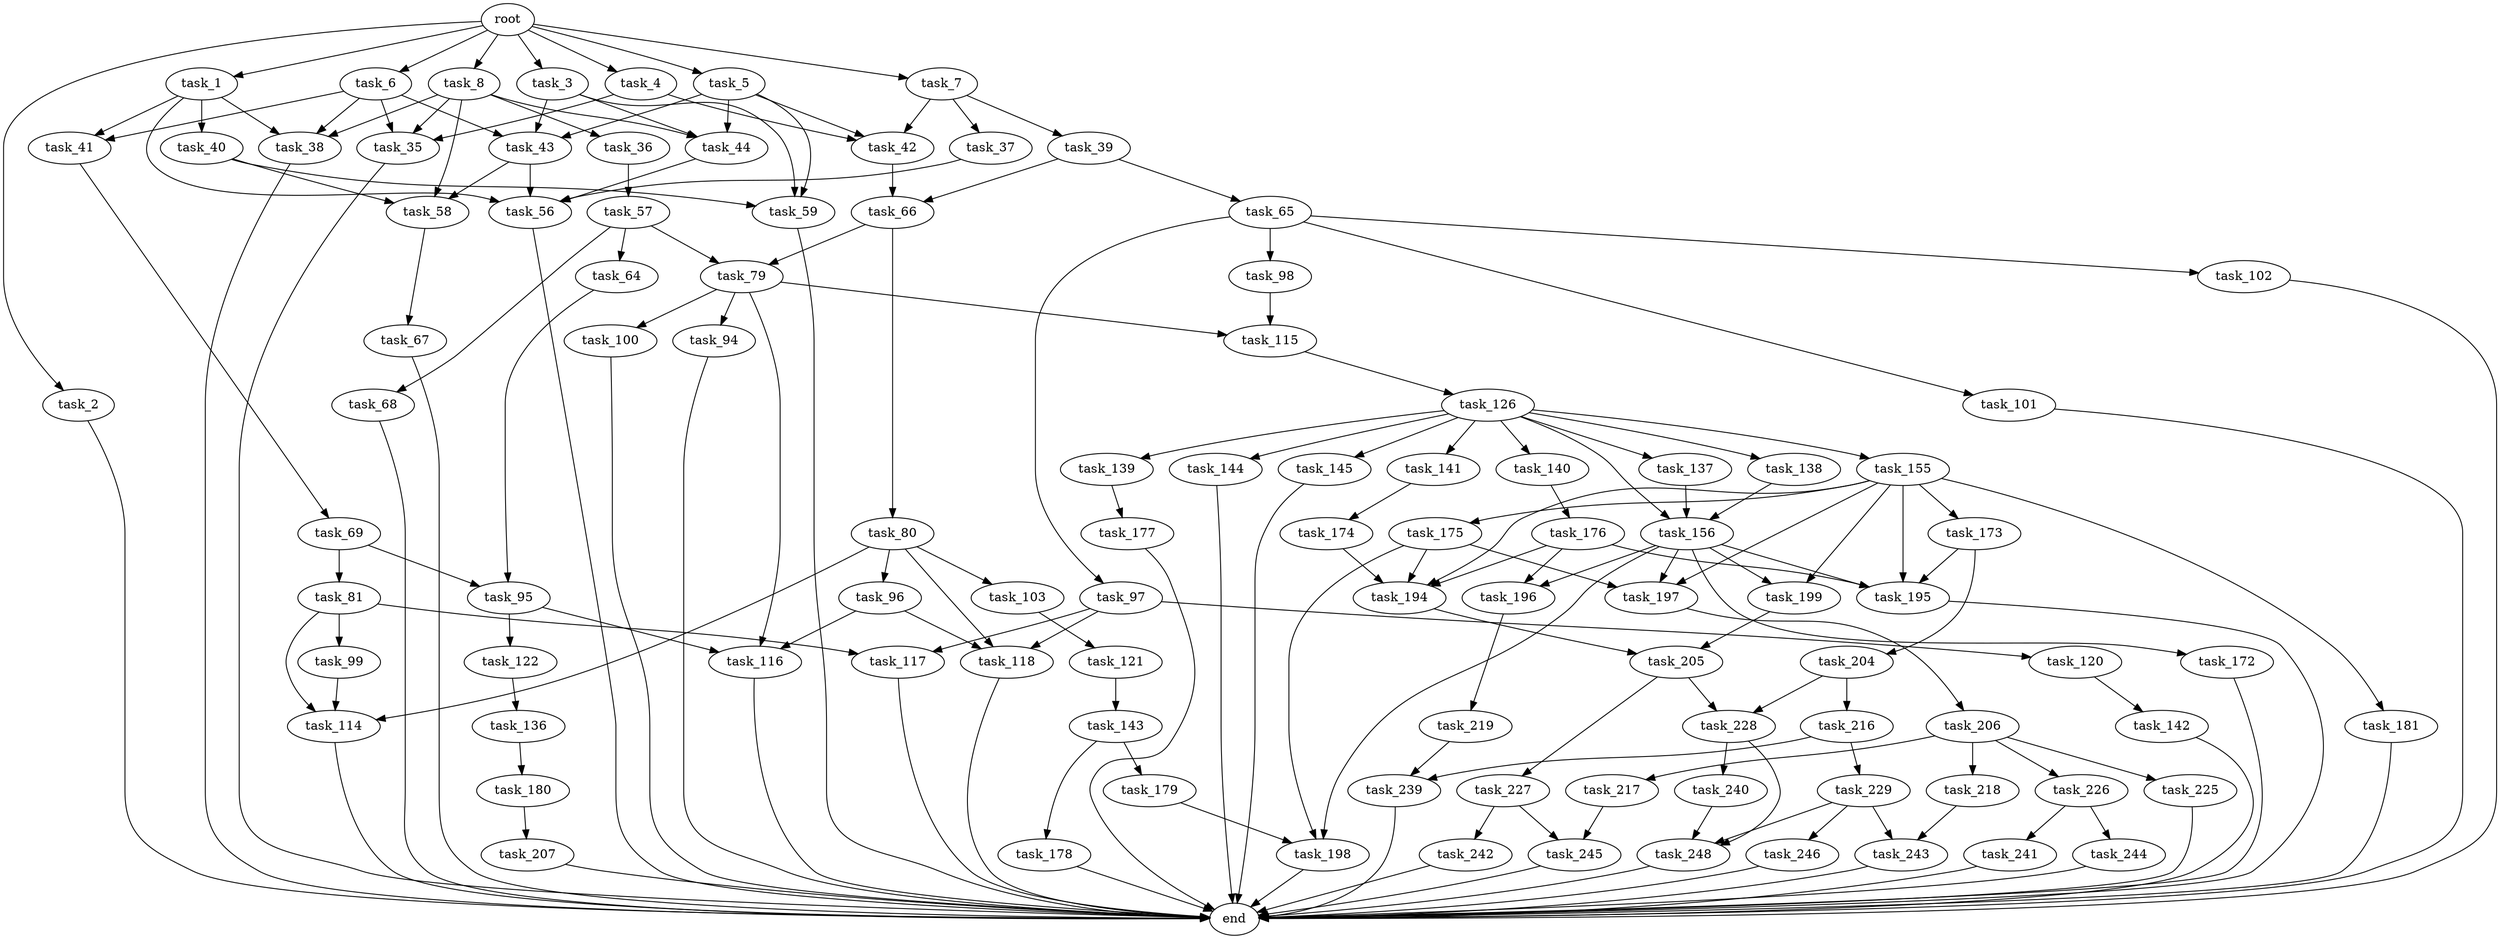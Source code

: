 digraph G {
  root [size="0.000000"];
  task_1 [size="446692090200.000000"];
  task_2 [size="68719476736.000000"];
  task_3 [size="231928233984.000000"];
  task_4 [size="40781903791.000000"];
  task_5 [size="68719476736.000000"];
  task_6 [size="38818221335.000000"];
  task_7 [size="28991029248.000000"];
  task_8 [size="8589934592.000000"];
  task_35 [size="13445793831.000000"];
  task_36 [size="13101868168.000000"];
  task_37 [size="199902112891.000000"];
  task_38 [size="1681419135.000000"];
  task_39 [size="594003108291.000000"];
  task_40 [size="9673139663.000000"];
  task_41 [size="8589934592.000000"];
  task_42 [size="42484081392.000000"];
  task_43 [size="70501886450.000000"];
  task_44 [size="16810513206.000000"];
  task_56 [size="402966512771.000000"];
  task_57 [size="1828132970.000000"];
  task_58 [size="368293445632.000000"];
  task_59 [size="192455555441.000000"];
  task_64 [size="782757789696.000000"];
  task_65 [size="134217728000.000000"];
  task_66 [size="28991029248.000000"];
  task_67 [size="782757789696.000000"];
  task_68 [size="365003342359.000000"];
  task_69 [size="46102824854.000000"];
  task_79 [size="640398882942.000000"];
  task_80 [size="1888558944.000000"];
  task_81 [size="43326869542.000000"];
  task_94 [size="21422627079.000000"];
  task_95 [size="549755813888.000000"];
  task_96 [size="396648039908.000000"];
  task_97 [size="231928233984.000000"];
  task_98 [size="328420761763.000000"];
  task_99 [size="549755813888.000000"];
  task_100 [size="549755813888.000000"];
  task_101 [size="28991029248.000000"];
  task_102 [size="28991029248.000000"];
  task_103 [size="134217728000.000000"];
  task_114 [size="13203620367.000000"];
  task_115 [size="14351870299.000000"];
  task_116 [size="28991029248.000000"];
  task_117 [size="969178313681.000000"];
  task_118 [size="40222147508.000000"];
  task_120 [size="28991029248.000000"];
  task_121 [size="1703077809.000000"];
  task_122 [size="28991029248.000000"];
  task_126 [size="17089002160.000000"];
  task_136 [size="303732235115.000000"];
  task_137 [size="368293445632.000000"];
  task_138 [size="54997176751.000000"];
  task_139 [size="368293445632.000000"];
  task_140 [size="231928233984.000000"];
  task_141 [size="1547006060.000000"];
  task_142 [size="28991029248.000000"];
  task_143 [size="134217728000.000000"];
  task_144 [size="68719476736.000000"];
  task_145 [size="11059669447.000000"];
  task_155 [size="98088011241.000000"];
  task_156 [size="2251131045.000000"];
  task_172 [size="28991029248.000000"];
  task_173 [size="738779086082.000000"];
  task_174 [size="91071907176.000000"];
  task_175 [size="73626920891.000000"];
  task_176 [size="321154864275.000000"];
  task_177 [size="549755813888.000000"];
  task_178 [size="143579752897.000000"];
  task_179 [size="13286224061.000000"];
  task_180 [size="34471733428.000000"];
  task_181 [size="134217728000.000000"];
  task_194 [size="231928233984.000000"];
  task_195 [size="68719476736.000000"];
  task_196 [size="16162649540.000000"];
  task_197 [size="4171119806.000000"];
  task_198 [size="231928233984.000000"];
  task_199 [size="549755813888.000000"];
  task_204 [size="254514232389.000000"];
  task_205 [size="26898703276.000000"];
  task_206 [size="509831820964.000000"];
  task_207 [size="12640957455.000000"];
  task_216 [size="7678045752.000000"];
  task_217 [size="558380928635.000000"];
  task_218 [size="782757789696.000000"];
  task_219 [size="3607448707.000000"];
  task_225 [size="731584310528.000000"];
  task_226 [size="36250062864.000000"];
  task_227 [size="1369245731.000000"];
  task_228 [size="385764173352.000000"];
  task_229 [size="36863491096.000000"];
  task_239 [size="2107375041.000000"];
  task_240 [size="28991029248.000000"];
  task_241 [size="3683466461.000000"];
  task_242 [size="109789070671.000000"];
  task_243 [size="146200046545.000000"];
  task_244 [size="154438097603.000000"];
  task_245 [size="5367874475.000000"];
  task_246 [size="7631516669.000000"];
  task_248 [size="335061202895.000000"];
  end [size="0.000000"];

  root -> task_1 [size="1.000000"];
  root -> task_2 [size="1.000000"];
  root -> task_3 [size="1.000000"];
  root -> task_4 [size="1.000000"];
  root -> task_5 [size="1.000000"];
  root -> task_6 [size="1.000000"];
  root -> task_7 [size="1.000000"];
  root -> task_8 [size="1.000000"];
  task_1 -> task_38 [size="536870912.000000"];
  task_1 -> task_40 [size="536870912.000000"];
  task_1 -> task_41 [size="536870912.000000"];
  task_1 -> task_56 [size="536870912.000000"];
  task_2 -> end [size="1.000000"];
  task_3 -> task_43 [size="301989888.000000"];
  task_3 -> task_44 [size="301989888.000000"];
  task_3 -> task_59 [size="301989888.000000"];
  task_4 -> task_35 [size="679477248.000000"];
  task_4 -> task_42 [size="679477248.000000"];
  task_5 -> task_42 [size="134217728.000000"];
  task_5 -> task_43 [size="134217728.000000"];
  task_5 -> task_44 [size="134217728.000000"];
  task_5 -> task_59 [size="134217728.000000"];
  task_6 -> task_35 [size="838860800.000000"];
  task_6 -> task_38 [size="838860800.000000"];
  task_6 -> task_41 [size="838860800.000000"];
  task_6 -> task_43 [size="838860800.000000"];
  task_7 -> task_37 [size="75497472.000000"];
  task_7 -> task_39 [size="75497472.000000"];
  task_7 -> task_42 [size="75497472.000000"];
  task_8 -> task_35 [size="33554432.000000"];
  task_8 -> task_36 [size="33554432.000000"];
  task_8 -> task_38 [size="33554432.000000"];
  task_8 -> task_44 [size="33554432.000000"];
  task_8 -> task_58 [size="33554432.000000"];
  task_35 -> end [size="1.000000"];
  task_36 -> task_57 [size="209715200.000000"];
  task_37 -> task_56 [size="134217728.000000"];
  task_38 -> end [size="1.000000"];
  task_39 -> task_65 [size="838860800.000000"];
  task_39 -> task_66 [size="838860800.000000"];
  task_40 -> task_58 [size="301989888.000000"];
  task_40 -> task_59 [size="301989888.000000"];
  task_41 -> task_69 [size="33554432.000000"];
  task_42 -> task_66 [size="33554432.000000"];
  task_43 -> task_56 [size="301989888.000000"];
  task_43 -> task_58 [size="301989888.000000"];
  task_44 -> task_56 [size="411041792.000000"];
  task_56 -> end [size="1.000000"];
  task_57 -> task_64 [size="33554432.000000"];
  task_57 -> task_68 [size="33554432.000000"];
  task_57 -> task_79 [size="33554432.000000"];
  task_58 -> task_67 [size="411041792.000000"];
  task_59 -> end [size="1.000000"];
  task_64 -> task_95 [size="679477248.000000"];
  task_65 -> task_97 [size="209715200.000000"];
  task_65 -> task_98 [size="209715200.000000"];
  task_65 -> task_101 [size="209715200.000000"];
  task_65 -> task_102 [size="209715200.000000"];
  task_66 -> task_79 [size="75497472.000000"];
  task_66 -> task_80 [size="75497472.000000"];
  task_67 -> end [size="1.000000"];
  task_68 -> end [size="1.000000"];
  task_69 -> task_81 [size="33554432.000000"];
  task_69 -> task_95 [size="33554432.000000"];
  task_79 -> task_94 [size="679477248.000000"];
  task_79 -> task_100 [size="679477248.000000"];
  task_79 -> task_115 [size="679477248.000000"];
  task_79 -> task_116 [size="679477248.000000"];
  task_80 -> task_96 [size="33554432.000000"];
  task_80 -> task_103 [size="33554432.000000"];
  task_80 -> task_114 [size="33554432.000000"];
  task_80 -> task_118 [size="33554432.000000"];
  task_81 -> task_99 [size="679477248.000000"];
  task_81 -> task_114 [size="679477248.000000"];
  task_81 -> task_117 [size="679477248.000000"];
  task_94 -> end [size="1.000000"];
  task_95 -> task_116 [size="536870912.000000"];
  task_95 -> task_122 [size="536870912.000000"];
  task_96 -> task_116 [size="411041792.000000"];
  task_96 -> task_118 [size="411041792.000000"];
  task_97 -> task_117 [size="301989888.000000"];
  task_97 -> task_118 [size="301989888.000000"];
  task_97 -> task_120 [size="301989888.000000"];
  task_98 -> task_115 [size="209715200.000000"];
  task_99 -> task_114 [size="536870912.000000"];
  task_100 -> end [size="1.000000"];
  task_101 -> end [size="1.000000"];
  task_102 -> end [size="1.000000"];
  task_103 -> task_121 [size="209715200.000000"];
  task_114 -> end [size="1.000000"];
  task_115 -> task_126 [size="536870912.000000"];
  task_116 -> end [size="1.000000"];
  task_117 -> end [size="1.000000"];
  task_118 -> end [size="1.000000"];
  task_120 -> task_142 [size="75497472.000000"];
  task_121 -> task_143 [size="33554432.000000"];
  task_122 -> task_136 [size="75497472.000000"];
  task_126 -> task_137 [size="838860800.000000"];
  task_126 -> task_138 [size="838860800.000000"];
  task_126 -> task_139 [size="838860800.000000"];
  task_126 -> task_140 [size="838860800.000000"];
  task_126 -> task_141 [size="838860800.000000"];
  task_126 -> task_144 [size="838860800.000000"];
  task_126 -> task_145 [size="838860800.000000"];
  task_126 -> task_155 [size="838860800.000000"];
  task_126 -> task_156 [size="838860800.000000"];
  task_136 -> task_180 [size="209715200.000000"];
  task_137 -> task_156 [size="411041792.000000"];
  task_138 -> task_156 [size="75497472.000000"];
  task_139 -> task_177 [size="411041792.000000"];
  task_140 -> task_176 [size="301989888.000000"];
  task_141 -> task_174 [size="33554432.000000"];
  task_142 -> end [size="1.000000"];
  task_143 -> task_178 [size="209715200.000000"];
  task_143 -> task_179 [size="209715200.000000"];
  task_144 -> end [size="1.000000"];
  task_145 -> end [size="1.000000"];
  task_155 -> task_173 [size="209715200.000000"];
  task_155 -> task_175 [size="209715200.000000"];
  task_155 -> task_181 [size="209715200.000000"];
  task_155 -> task_194 [size="209715200.000000"];
  task_155 -> task_195 [size="209715200.000000"];
  task_155 -> task_197 [size="209715200.000000"];
  task_155 -> task_199 [size="209715200.000000"];
  task_156 -> task_172 [size="209715200.000000"];
  task_156 -> task_195 [size="209715200.000000"];
  task_156 -> task_196 [size="209715200.000000"];
  task_156 -> task_197 [size="209715200.000000"];
  task_156 -> task_198 [size="209715200.000000"];
  task_156 -> task_199 [size="209715200.000000"];
  task_172 -> end [size="1.000000"];
  task_173 -> task_195 [size="536870912.000000"];
  task_173 -> task_204 [size="536870912.000000"];
  task_174 -> task_194 [size="75497472.000000"];
  task_175 -> task_194 [size="134217728.000000"];
  task_175 -> task_197 [size="134217728.000000"];
  task_175 -> task_198 [size="134217728.000000"];
  task_176 -> task_194 [size="411041792.000000"];
  task_176 -> task_195 [size="411041792.000000"];
  task_176 -> task_196 [size="411041792.000000"];
  task_177 -> end [size="1.000000"];
  task_178 -> end [size="1.000000"];
  task_179 -> task_198 [size="411041792.000000"];
  task_180 -> task_207 [size="679477248.000000"];
  task_181 -> end [size="1.000000"];
  task_194 -> task_205 [size="301989888.000000"];
  task_195 -> end [size="1.000000"];
  task_196 -> task_219 [size="33554432.000000"];
  task_197 -> task_206 [size="134217728.000000"];
  task_198 -> end [size="1.000000"];
  task_199 -> task_205 [size="536870912.000000"];
  task_204 -> task_216 [size="301989888.000000"];
  task_204 -> task_228 [size="301989888.000000"];
  task_205 -> task_227 [size="679477248.000000"];
  task_205 -> task_228 [size="679477248.000000"];
  task_206 -> task_217 [size="536870912.000000"];
  task_206 -> task_218 [size="536870912.000000"];
  task_206 -> task_225 [size="536870912.000000"];
  task_206 -> task_226 [size="536870912.000000"];
  task_207 -> end [size="1.000000"];
  task_216 -> task_229 [size="134217728.000000"];
  task_216 -> task_239 [size="134217728.000000"];
  task_217 -> task_245 [size="411041792.000000"];
  task_218 -> task_243 [size="679477248.000000"];
  task_219 -> task_239 [size="75497472.000000"];
  task_225 -> end [size="1.000000"];
  task_226 -> task_241 [size="679477248.000000"];
  task_226 -> task_244 [size="679477248.000000"];
  task_227 -> task_242 [size="33554432.000000"];
  task_227 -> task_245 [size="33554432.000000"];
  task_228 -> task_240 [size="679477248.000000"];
  task_228 -> task_248 [size="679477248.000000"];
  task_229 -> task_243 [size="838860800.000000"];
  task_229 -> task_246 [size="838860800.000000"];
  task_229 -> task_248 [size="838860800.000000"];
  task_239 -> end [size="1.000000"];
  task_240 -> task_248 [size="75497472.000000"];
  task_241 -> end [size="1.000000"];
  task_242 -> end [size="1.000000"];
  task_243 -> end [size="1.000000"];
  task_244 -> end [size="1.000000"];
  task_245 -> end [size="1.000000"];
  task_246 -> end [size="1.000000"];
  task_248 -> end [size="1.000000"];
}
